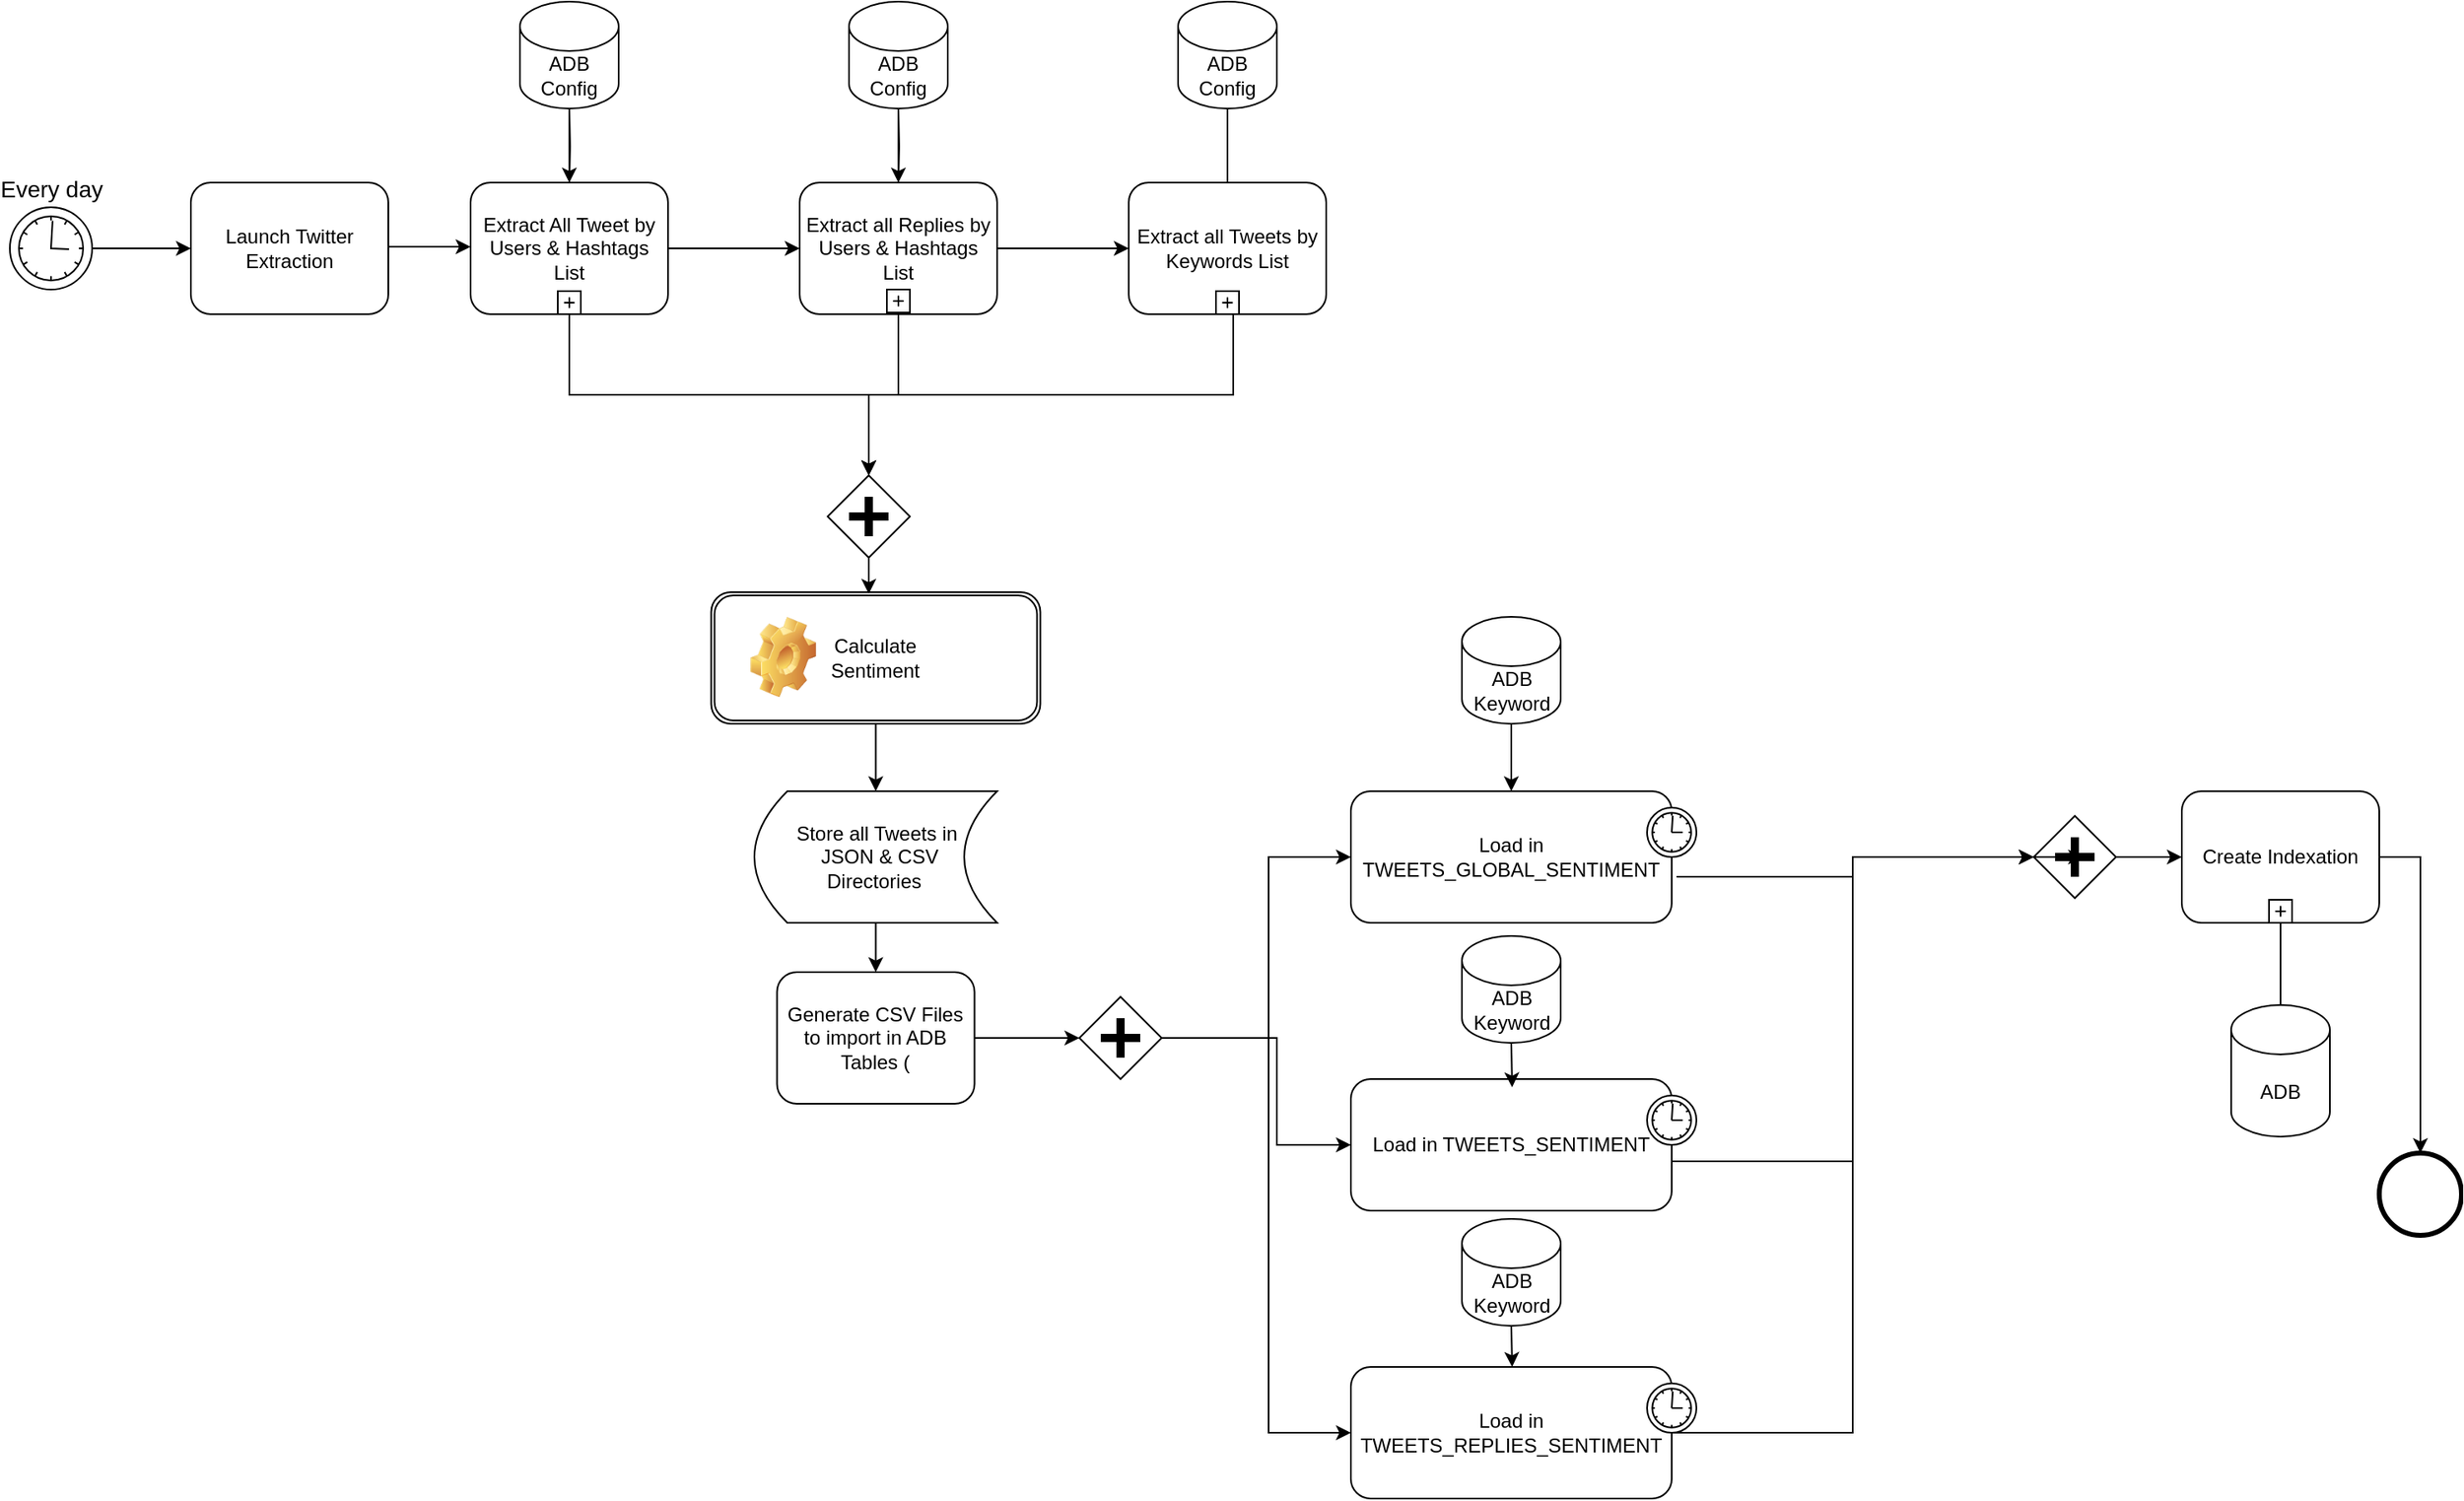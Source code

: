 <mxfile version="14.6.13" type="device" pages="2"><diagram name="Twitter Extraction Process" id="2a216829-ef6e-dabb-86c1-c78162f3ba2b"><mxGraphModel dx="1018" dy="656" grid="1" gridSize="10" guides="1" tooltips="1" connect="1" arrows="1" fold="1" page="1" pageScale="1" pageWidth="850" pageHeight="1100" background="#ffffff" math="0" shadow="0"><root><mxCell id="0"/><mxCell id="1" parent="0"/><mxCell id="7a84cebc1def654-2" value="Launch Twitter Extraction" style="shape=ext;rounded=1;html=1;whiteSpace=wrap;" parent="1" vertex="1"><mxGeometry x="370" y="160" width="120" height="80" as="geometry"/></mxCell><mxCell id="7a84cebc1def654-3" value="Extract All Tweet by Users &amp;amp; Hashtags List" style="shape=ext;rounded=1;html=1;whiteSpace=wrap;" parent="1" vertex="1"><mxGeometry x="540" y="160" width="120" height="80" as="geometry"/></mxCell><mxCell id="7a84cebc1def654-12" value="Extract all Tweets by Keywords List" style="html=1;whiteSpace=wrap;rounded=1;" parent="1" vertex="1"><mxGeometry x="940" y="160" width="120" height="80" as="geometry"/></mxCell><mxCell id="7a84cebc1def654-13" value="" style="html=1;shape=plus;" parent="7a84cebc1def654-12" vertex="1"><mxGeometry x="0.5" y="1" width="14" height="14" relative="1" as="geometry"><mxPoint x="-7" y="-14" as="offset"/></mxGeometry></mxCell><mxCell id="7a84cebc1def654-14" value="Extract all Replies by Users &amp;amp; Hashtags List" style="html=1;whiteSpace=wrap;rounded=1;" parent="1" vertex="1"><mxGeometry x="740" y="160" width="120" height="80" as="geometry"/></mxCell><mxCell id="7a84cebc1def654-16" value="Load in TWEETS_GLOBAL_SENTIMENT" style="html=1;whiteSpace=wrap;rounded=1;" parent="1" vertex="1"><mxGeometry x="1075" y="530" width="195" height="80" as="geometry"/></mxCell><mxCell id="7a84cebc1def654-17" value="" style="shape=mxgraph.bpmn.timer_start;perimeter=ellipsePerimeter;html=1;labelPosition=right;labelBackgroundColor=#ffffff;align=left;" parent="7a84cebc1def654-16" vertex="1"><mxGeometry x="1" width="30" height="30" relative="1" as="geometry"><mxPoint x="-15" y="10" as="offset"/></mxGeometry></mxCell><mxCell id="7a84cebc1def654-22" value="Create Indexation" style="html=1;whiteSpace=wrap;rounded=1;" parent="1" vertex="1"><mxGeometry x="1580" y="530" width="120" height="80" as="geometry"/></mxCell><mxCell id="7a84cebc1def654-23" value="" style="html=1;shape=plus;" parent="7a84cebc1def654-22" vertex="1"><mxGeometry x="0.5" y="1" width="14" height="14" relative="1" as="geometry"><mxPoint x="-7" y="-14" as="offset"/></mxGeometry></mxCell><mxCell id="7a84cebc1def654-24" value="" style="shape=mxgraph.bpmn.shape;html=1;verticalLabelPosition=bottom;labelBackgroundColor=#ffffff;verticalAlign=top;perimeter=rhombusPerimeter;background=gateway;outline=none;symbol=parallelGw;" parent="1" vertex="1"><mxGeometry x="1490" y="545" width="50" height="50" as="geometry"/></mxCell><mxCell id="7a84cebc1def654-26" value="" style="shape=mxgraph.bpmn.shape;html=1;verticalLabelPosition=bottom;labelBackgroundColor=#ffffff;verticalAlign=top;perimeter=ellipsePerimeter;outline=end;symbol=general;" parent="1" vertex="1"><mxGeometry x="1700" y="750" width="50" height="50" as="geometry"/></mxCell><mxCell id="7a84cebc1def654-29" value="Generate CSV Files to import in ADB Tables (&lt;br&gt;" style="html=1;whiteSpace=wrap;rounded=1;" parent="1" vertex="1"><mxGeometry x="726.25" y="640" width="120" height="80" as="geometry"/></mxCell><mxCell id="7a84cebc1def654-36" style="edgeStyle=orthogonalEdgeStyle;rounded=0;html=1;jettySize=auto;orthogonalLoop=1;" parent="1" source="9jX61B-zgvcAptKpBlDI-25" target="7a84cebc1def654-2" edge="1"><mxGeometry relative="1" as="geometry"><mxPoint x="320" y="200" as="sourcePoint"/></mxGeometry></mxCell><mxCell id="7a84cebc1def654-38" style="edgeStyle=orthogonalEdgeStyle;rounded=0;html=1;jettySize=auto;orthogonalLoop=1;endArrow=none;endFill=0;" parent="1" target="7a84cebc1def654-3" edge="1"><mxGeometry relative="1" as="geometry"><mxPoint x="600" y="115" as="sourcePoint"/></mxGeometry></mxCell><mxCell id="7a84cebc1def654-39" style="edgeStyle=orthogonalEdgeStyle;rounded=0;html=1;jettySize=auto;orthogonalLoop=1;" parent="1" edge="1"><mxGeometry relative="1" as="geometry"><mxPoint x="490" y="199" as="sourcePoint"/><mxPoint x="540" y="199" as="targetPoint"/></mxGeometry></mxCell><mxCell id="7a84cebc1def654-40" style="edgeStyle=orthogonalEdgeStyle;rounded=0;html=1;jettySize=auto;orthogonalLoop=1;" parent="1" source="7a84cebc1def654-14" target="7a84cebc1def654-12" edge="1"><mxGeometry relative="1" as="geometry"/></mxCell><mxCell id="7a84cebc1def654-41" style="edgeStyle=orthogonalEdgeStyle;rounded=0;html=1;jettySize=auto;orthogonalLoop=1;endArrow=none;endFill=0;" parent="1" target="7a84cebc1def654-14" edge="1"><mxGeometry relative="1" as="geometry"><mxPoint x="800" y="115" as="sourcePoint"/></mxGeometry></mxCell><mxCell id="7a84cebc1def654-42" style="edgeStyle=orthogonalEdgeStyle;rounded=0;html=1;jettySize=auto;orthogonalLoop=1;endArrow=none;endFill=0;exitX=0.5;exitY=1;exitDx=0;exitDy=0;exitPerimeter=0;" parent="1" source="9jX61B-zgvcAptKpBlDI-34" target="7a84cebc1def654-12" edge="1"><mxGeometry relative="1" as="geometry"><mxPoint x="1040" y="115" as="sourcePoint"/></mxGeometry></mxCell><mxCell id="7a84cebc1def654-46" style="edgeStyle=orthogonalEdgeStyle;rounded=0;html=1;jettySize=auto;orthogonalLoop=1;" parent="1" target="7a84cebc1def654-26" edge="1"><mxGeometry relative="1" as="geometry"><mxPoint x="1700" y="570" as="sourcePoint"/><Array as="points"><mxPoint x="1725" y="570"/></Array></mxGeometry></mxCell><mxCell id="7a84cebc1def654-47" style="edgeStyle=orthogonalEdgeStyle;rounded=0;html=1;jettySize=auto;orthogonalLoop=1;entryX=0.5;entryY=0;entryDx=0;entryDy=0;exitX=0.5;exitY=1;exitDx=0;exitDy=0;" parent="1" source="7a84cebc1def654-3" target="9jX61B-zgvcAptKpBlDI-64" edge="1"><mxGeometry relative="1" as="geometry"><mxPoint x="760" y="320" as="targetPoint"/></mxGeometry></mxCell><mxCell id="7a84cebc1def654-49" style="edgeStyle=orthogonalEdgeStyle;rounded=0;html=1;jettySize=auto;orthogonalLoop=1;exitX=0.5;exitY=1;exitDx=0;exitDy=0;entryX=0.5;entryY=0;entryDx=0;entryDy=0;" parent="1" source="9jX61B-zgvcAptKpBlDI-39" target="7a84cebc1def654-29" edge="1"><mxGeometry relative="1" as="geometry"><mxPoint x="710" y="635" as="targetPoint"/></mxGeometry></mxCell><mxCell id="7a84cebc1def654-53" value="" style="shape=mxgraph.bpmn.shape;html=1;verticalLabelPosition=bottom;labelBackgroundColor=#ffffff;verticalAlign=top;perimeter=rhombusPerimeter;background=gateway;outline=none;symbol=parallelGw;" parent="1" vertex="1"><mxGeometry x="910" y="655" width="50" height="50" as="geometry"/></mxCell><mxCell id="7a84cebc1def654-54" style="edgeStyle=orthogonalEdgeStyle;rounded=0;html=1;jettySize=auto;orthogonalLoop=1;exitX=1;exitY=0.5;exitDx=0;exitDy=0;entryX=0;entryY=0.5;entryDx=0;entryDy=0;" parent="1" source="7a84cebc1def654-53" target="9jX61B-zgvcAptKpBlDI-50" edge="1"><mxGeometry relative="1" as="geometry"><Array as="points"><mxPoint x="1025" y="680"/><mxPoint x="1025" y="920"/></Array><mxPoint x="1030" y="920" as="targetPoint"/></mxGeometry></mxCell><mxCell id="7a84cebc1def654-55" style="edgeStyle=orthogonalEdgeStyle;rounded=0;html=1;jettySize=auto;orthogonalLoop=1;" parent="1" source="7a84cebc1def654-53" target="7a84cebc1def654-16" edge="1"><mxGeometry relative="1" as="geometry"><Array as="points"><mxPoint x="1025" y="570"/></Array></mxGeometry></mxCell><mxCell id="7a84cebc1def654-58" style="edgeStyle=orthogonalEdgeStyle;rounded=0;html=1;jettySize=auto;orthogonalLoop=1;" parent="1" source="7a84cebc1def654-29" target="7a84cebc1def654-53" edge="1"><mxGeometry relative="1" as="geometry"/></mxCell><mxCell id="7a84cebc1def654-60" style="edgeStyle=orthogonalEdgeStyle;rounded=0;html=1;jettySize=auto;orthogonalLoop=1;endArrow=none;endFill=0;exitX=0.5;exitY=0;exitDx=0;exitDy=0;exitPerimeter=0;" parent="1" source="9jX61B-zgvcAptKpBlDI-26" target="7a84cebc1def654-22" edge="1"><mxGeometry relative="1" as="geometry"><mxPoint x="1135" y="950" as="sourcePoint"/></mxGeometry></mxCell><mxCell id="9jX61B-zgvcAptKpBlDI-25" value="Every day" style="shape=mxgraph.bpmn.event;html=1;verticalLabelPosition=top;labelBackgroundColor=#ffffff;verticalAlign=bottom;align=center;perimeter=ellipsePerimeter;outlineConnect=0;aspect=fixed;outline=standard;symbol=timer;rounded=1;fontSize=14;strokeWidth=1;fillColor=#ffffff;labelPosition=center;" vertex="1" parent="1"><mxGeometry x="260" y="175" width="50" height="50" as="geometry"/></mxCell><mxCell id="9jX61B-zgvcAptKpBlDI-26" value="ADB" style="shape=cylinder3;whiteSpace=wrap;html=1;boundedLbl=1;backgroundOutline=1;size=15;" vertex="1" parent="1"><mxGeometry x="1610" y="660" width="60" height="80" as="geometry"/></mxCell><mxCell id="9jX61B-zgvcAptKpBlDI-28" value="" style="edgeStyle=orthogonalEdgeStyle;rounded=0;orthogonalLoop=1;jettySize=auto;html=1;" edge="1" parent="1" source="9jX61B-zgvcAptKpBlDI-27" target="7a84cebc1def654-3"><mxGeometry relative="1" as="geometry"/></mxCell><mxCell id="9jX61B-zgvcAptKpBlDI-27" value="ADB Config" style="shape=cylinder3;whiteSpace=wrap;html=1;boundedLbl=1;backgroundOutline=1;size=15;" vertex="1" parent="1"><mxGeometry x="570" y="50" width="60" height="65" as="geometry"/></mxCell><mxCell id="9jX61B-zgvcAptKpBlDI-32" value="" style="edgeStyle=orthogonalEdgeStyle;rounded=0;orthogonalLoop=1;jettySize=auto;html=1;" edge="1" parent="1" source="9jX61B-zgvcAptKpBlDI-31" target="7a84cebc1def654-14"><mxGeometry relative="1" as="geometry"/></mxCell><mxCell id="9jX61B-zgvcAptKpBlDI-31" value="ADB Config" style="shape=cylinder3;whiteSpace=wrap;html=1;boundedLbl=1;backgroundOutline=1;size=15;" vertex="1" parent="1"><mxGeometry x="770" y="50" width="60" height="65" as="geometry"/></mxCell><mxCell id="9jX61B-zgvcAptKpBlDI-33" style="edgeStyle=orthogonalEdgeStyle;rounded=0;html=1;jettySize=auto;orthogonalLoop=1;exitX=1;exitY=0.5;exitDx=0;exitDy=0;" edge="1" parent="1" source="7a84cebc1def654-3" target="7a84cebc1def654-14"><mxGeometry relative="1" as="geometry"><mxPoint x="670" y="199.5" as="sourcePoint"/><mxPoint x="740" y="199.5" as="targetPoint"/></mxGeometry></mxCell><mxCell id="9jX61B-zgvcAptKpBlDI-34" value="ADB Config" style="shape=cylinder3;whiteSpace=wrap;html=1;boundedLbl=1;backgroundOutline=1;size=15;" vertex="1" parent="1"><mxGeometry x="970" y="50" width="60" height="65" as="geometry"/></mxCell><mxCell id="9jX61B-zgvcAptKpBlDI-37" style="edgeStyle=orthogonalEdgeStyle;rounded=0;html=1;jettySize=auto;orthogonalLoop=1;exitX=0.5;exitY=1;exitDx=0;exitDy=0;entryX=0.5;entryY=0;entryDx=0;entryDy=0;" edge="1" parent="1" source="7a84cebc1def654-14" target="9jX61B-zgvcAptKpBlDI-64"><mxGeometry relative="1" as="geometry"><mxPoint x="610" y="250" as="sourcePoint"/><mxPoint x="785" y="290" as="targetPoint"/></mxGeometry></mxCell><mxCell id="9jX61B-zgvcAptKpBlDI-38" style="edgeStyle=orthogonalEdgeStyle;rounded=0;html=1;jettySize=auto;orthogonalLoop=1;exitX=0.75;exitY=1;exitDx=0;exitDy=0;entryX=0.5;entryY=0;entryDx=0;entryDy=0;" edge="1" parent="1" source="7a84cebc1def654-13" target="9jX61B-zgvcAptKpBlDI-64"><mxGeometry relative="1" as="geometry"><mxPoint x="810" y="250" as="sourcePoint"/><mxPoint x="810" y="320" as="targetPoint"/></mxGeometry></mxCell><mxCell id="9jX61B-zgvcAptKpBlDI-39" value="Store all Tweets in&lt;br&gt;&amp;nbsp;JSON &amp;amp; CSV &lt;br&gt;Directories&amp;nbsp;" style="shape=dataStorage;whiteSpace=wrap;html=1;fixedSize=1;" vertex="1" parent="1"><mxGeometry x="712.5" y="530" width="147.5" height="80" as="geometry"/></mxCell><mxCell id="9jX61B-zgvcAptKpBlDI-40" style="edgeStyle=orthogonalEdgeStyle;rounded=0;html=1;jettySize=auto;orthogonalLoop=1;entryX=0.5;entryY=0;entryDx=0;entryDy=0;exitX=0.5;exitY=1;exitDx=0;exitDy=0;" edge="1" parent="1" source="9jX61B-zgvcAptKpBlDI-62" target="9jX61B-zgvcAptKpBlDI-39"><mxGeometry relative="1" as="geometry"><mxPoint x="775" y="440" as="sourcePoint"/><mxPoint x="785" y="390" as="targetPoint"/></mxGeometry></mxCell><mxCell id="9jX61B-zgvcAptKpBlDI-41" value="" style="html=1;shape=plus;" vertex="1" parent="1"><mxGeometry x="793" y="225" width="14" height="14" as="geometry"/></mxCell><mxCell id="9jX61B-zgvcAptKpBlDI-42" value="" style="html=1;shape=plus;" vertex="1" parent="1"><mxGeometry x="593" y="226" width="14" height="14" as="geometry"/></mxCell><mxCell id="9jX61B-zgvcAptKpBlDI-46" style="edgeStyle=orthogonalEdgeStyle;rounded=0;html=1;jettySize=auto;orthogonalLoop=1;exitX=1.015;exitY=0.65;exitDx=0;exitDy=0;entryX=0;entryY=0.5;entryDx=0;entryDy=0;startArrow=none;exitPerimeter=0;" edge="1" parent="1" source="7a84cebc1def654-16" target="7a84cebc1def654-24"><mxGeometry relative="1" as="geometry"><mxPoint x="1485" y="690" as="sourcePoint"/><mxPoint x="796.25" y="650" as="targetPoint"/></mxGeometry></mxCell><mxCell id="9jX61B-zgvcAptKpBlDI-47" value="ADB Keyword" style="shape=cylinder3;whiteSpace=wrap;html=1;boundedLbl=1;backgroundOutline=1;size=15;" vertex="1" parent="1"><mxGeometry x="1142.5" y="424" width="60" height="65" as="geometry"/></mxCell><mxCell id="9jX61B-zgvcAptKpBlDI-48" value="Load in TWEETS_SENTIMENT" style="html=1;whiteSpace=wrap;rounded=1;" vertex="1" parent="1"><mxGeometry x="1075" y="705" width="195" height="80" as="geometry"/></mxCell><mxCell id="9jX61B-zgvcAptKpBlDI-49" value="" style="shape=mxgraph.bpmn.timer_start;perimeter=ellipsePerimeter;html=1;labelPosition=right;labelBackgroundColor=#ffffff;align=left;" vertex="1" parent="9jX61B-zgvcAptKpBlDI-48"><mxGeometry x="1" width="30" height="30" relative="1" as="geometry"><mxPoint x="-15" y="10" as="offset"/></mxGeometry></mxCell><mxCell id="9jX61B-zgvcAptKpBlDI-50" value="Load in TWEETS_REPLIES_SENTIMENT" style="html=1;whiteSpace=wrap;rounded=1;" vertex="1" parent="1"><mxGeometry x="1075" y="880" width="195" height="80" as="geometry"/></mxCell><mxCell id="9jX61B-zgvcAptKpBlDI-51" value="" style="shape=mxgraph.bpmn.timer_start;perimeter=ellipsePerimeter;html=1;labelPosition=right;labelBackgroundColor=#ffffff;align=left;" vertex="1" parent="9jX61B-zgvcAptKpBlDI-50"><mxGeometry x="1" width="30" height="30" relative="1" as="geometry"><mxPoint x="-15" y="10" as="offset"/></mxGeometry></mxCell><mxCell id="9jX61B-zgvcAptKpBlDI-52" style="edgeStyle=orthogonalEdgeStyle;rounded=0;html=1;jettySize=auto;orthogonalLoop=1;entryX=0;entryY=0.5;entryDx=0;entryDy=0;" edge="1" parent="1" target="9jX61B-zgvcAptKpBlDI-48"><mxGeometry relative="1" as="geometry"><Array as="points"><mxPoint x="1030" y="680"/><mxPoint x="1030" y="745"/></Array><mxPoint x="960" y="680" as="sourcePoint"/><mxPoint x="1070" y="745" as="targetPoint"/></mxGeometry></mxCell><mxCell id="9jX61B-zgvcAptKpBlDI-53" style="edgeStyle=orthogonalEdgeStyle;rounded=0;html=1;jettySize=auto;orthogonalLoop=1;exitX=1;exitY=0.625;exitDx=0;exitDy=0;exitPerimeter=0;" edge="1" parent="1" source="9jX61B-zgvcAptKpBlDI-48"><mxGeometry relative="1" as="geometry"><mxPoint x="1320" y="755" as="sourcePoint"/><mxPoint x="1520" y="570" as="targetPoint"/><Array as="points"><mxPoint x="1380" y="755"/><mxPoint x="1380" y="570"/></Array></mxGeometry></mxCell><mxCell id="9jX61B-zgvcAptKpBlDI-54" style="edgeStyle=orthogonalEdgeStyle;rounded=0;html=1;jettySize=auto;orthogonalLoop=1;exitX=1;exitY=0.5;exitDx=0;exitDy=0;entryX=0;entryY=0.5;entryDx=0;entryDy=0;" edge="1" parent="1" source="9jX61B-zgvcAptKpBlDI-50" target="7a84cebc1def654-24"><mxGeometry relative="1" as="geometry"><mxPoint x="1280" y="580" as="sourcePoint"/><mxPoint x="1500" y="640" as="targetPoint"/></mxGeometry></mxCell><mxCell id="9jX61B-zgvcAptKpBlDI-61" style="edgeStyle=orthogonalEdgeStyle;rounded=0;html=1;jettySize=auto;orthogonalLoop=1;exitX=1;exitY=0.5;exitDx=0;exitDy=0;entryX=0;entryY=0.5;entryDx=0;entryDy=0;" edge="1" parent="1" source="7a84cebc1def654-24" target="7a84cebc1def654-22"><mxGeometry relative="1" as="geometry"><mxPoint x="1710" y="580" as="sourcePoint"/><mxPoint x="1735" y="760" as="targetPoint"/><Array as="points"><mxPoint x="1560" y="570"/><mxPoint x="1560" y="570"/></Array></mxGeometry></mxCell><mxCell id="9jX61B-zgvcAptKpBlDI-62" value="Calculate &lt;br&gt;Sentiment" style="shape=ext;double=1;rounded=1;whiteSpace=wrap;html=1;" vertex="1" parent="1"><mxGeometry x="686.25" y="409" width="200" height="80" as="geometry"/></mxCell><mxCell id="9jX61B-zgvcAptKpBlDI-63" value="" style="shape=image;html=1;verticalLabelPosition=bottom;verticalAlign=top;imageAspect=0;image=img/clipart/Gear_128x128.png" vertex="1" parent="1"><mxGeometry x="710" y="424" width="40" height="49" as="geometry"/></mxCell><mxCell id="9jX61B-zgvcAptKpBlDI-64" value="" style="shape=mxgraph.bpmn.shape;html=1;verticalLabelPosition=bottom;labelBackgroundColor=#ffffff;verticalAlign=top;perimeter=rhombusPerimeter;background=gateway;outline=none;symbol=parallelGw;" vertex="1" parent="1"><mxGeometry x="757" y="338" width="50" height="50" as="geometry"/></mxCell><mxCell id="9jX61B-zgvcAptKpBlDI-65" style="edgeStyle=orthogonalEdgeStyle;rounded=0;html=1;jettySize=auto;orthogonalLoop=1;exitX=0.5;exitY=1;exitDx=0;exitDy=0;" edge="1" parent="1" source="9jX61B-zgvcAptKpBlDI-64"><mxGeometry relative="1" as="geometry"><mxPoint x="796.25" y="499" as="sourcePoint"/><mxPoint x="782" y="410" as="targetPoint"/></mxGeometry></mxCell><mxCell id="9jX61B-zgvcAptKpBlDI-66" style="edgeStyle=orthogonalEdgeStyle;rounded=0;html=1;jettySize=auto;orthogonalLoop=1;exitX=0.5;exitY=1;exitDx=0;exitDy=0;exitPerimeter=0;" edge="1" parent="1" source="9jX61B-zgvcAptKpBlDI-47" target="7a84cebc1def654-16"><mxGeometry relative="1" as="geometry"><mxPoint x="1710" y="580" as="sourcePoint"/><mxPoint x="1735" y="760" as="targetPoint"/><Array as="points"/></mxGeometry></mxCell><mxCell id="jJmUUUf90-NTZBG0X596-1" value="ADB Keyword" style="shape=cylinder3;whiteSpace=wrap;html=1;boundedLbl=1;backgroundOutline=1;size=15;" vertex="1" parent="1"><mxGeometry x="1142.5" y="618" width="60" height="65" as="geometry"/></mxCell><mxCell id="jJmUUUf90-NTZBG0X596-2" style="edgeStyle=orthogonalEdgeStyle;rounded=0;html=1;jettySize=auto;orthogonalLoop=1;exitX=0.5;exitY=1;exitDx=0;exitDy=0;exitPerimeter=0;" edge="1" parent="1" source="jJmUUUf90-NTZBG0X596-1"><mxGeometry relative="1" as="geometry"><mxPoint x="1710" y="783" as="sourcePoint"/><mxPoint x="1173" y="710" as="targetPoint"/><Array as="points"/></mxGeometry></mxCell><mxCell id="jJmUUUf90-NTZBG0X596-3" value="ADB Keyword" style="shape=cylinder3;whiteSpace=wrap;html=1;boundedLbl=1;backgroundOutline=1;size=15;" vertex="1" parent="1"><mxGeometry x="1142.5" y="790" width="60" height="65" as="geometry"/></mxCell><mxCell id="jJmUUUf90-NTZBG0X596-4" style="edgeStyle=orthogonalEdgeStyle;rounded=0;html=1;jettySize=auto;orthogonalLoop=1;exitX=0.5;exitY=1;exitDx=0;exitDy=0;exitPerimeter=0;" edge="1" parent="1" source="jJmUUUf90-NTZBG0X596-3"><mxGeometry relative="1" as="geometry"><mxPoint x="1710" y="956" as="sourcePoint"/><mxPoint x="1173" y="880" as="targetPoint"/><Array as="points"/></mxGeometry></mxCell></root></mxGraphModel></diagram><diagram id="hPcTwOdQ_y_UJlVTMD28" name="Calculate Sentiment Analysis"><mxGraphModel dx="1845" dy="656" grid="1" gridSize="10" guides="1" tooltips="1" connect="1" arrows="1" fold="1" page="1" pageScale="1" pageWidth="827" pageHeight="1169" math="0" shadow="0"><root><mxCell id="hfNGO4Odk7YODp50eX6q-0"/><mxCell id="hfNGO4Odk7YODp50eX6q-1" parent="hfNGO4Odk7YODp50eX6q-0"/><mxCell id="5PM_das0Ntx2nBeSrlCa-2" style="edgeStyle=orthogonalEdgeStyle;rounded=0;orthogonalLoop=1;jettySize=auto;html=1;exitX=1;exitY=0.5;exitDx=0;exitDy=0;exitPerimeter=0;" edge="1" parent="hfNGO4Odk7YODp50eX6q-1" source="5PM_das0Ntx2nBeSrlCa-0" target="5PM_das0Ntx2nBeSrlCa-1"><mxGeometry relative="1" as="geometry"/></mxCell><mxCell id="5PM_das0Ntx2nBeSrlCa-0" value="Start" style="strokeWidth=2;html=1;shape=mxgraph.flowchart.start_1;whiteSpace=wrap;" vertex="1" parent="hfNGO4Odk7YODp50eX6q-1"><mxGeometry x="-570" y="70" width="100" height="60" as="geometry"/></mxCell><mxCell id="5PM_das0Ntx2nBeSrlCa-6" style="edgeStyle=orthogonalEdgeStyle;rounded=0;orthogonalLoop=1;jettySize=auto;html=1;exitX=1;exitY=0.5;exitDx=0;exitDy=0;exitPerimeter=0;entryX=0;entryY=0.5;entryDx=0;entryDy=0;" edge="1" parent="hfNGO4Odk7YODp50eX6q-1" source="5PM_das0Ntx2nBeSrlCa-1" target="5PM_das0Ntx2nBeSrlCa-5"><mxGeometry relative="1" as="geometry"/></mxCell><mxCell id="5PM_das0Ntx2nBeSrlCa-9" style="edgeStyle=orthogonalEdgeStyle;rounded=0;orthogonalLoop=1;jettySize=auto;html=1;exitX=0.5;exitY=1;exitDx=0;exitDy=0;exitPerimeter=0;entryX=0.5;entryY=0;entryDx=0;entryDy=0;entryPerimeter=0;" edge="1" parent="hfNGO4Odk7YODp50eX6q-1" source="5PM_das0Ntx2nBeSrlCa-1" target="5PM_das0Ntx2nBeSrlCa-8"><mxGeometry relative="1" as="geometry"/></mxCell><mxCell id="5PM_das0Ntx2nBeSrlCa-1" value="Flag Sentiment Engine = AILanguage" style="strokeWidth=2;html=1;shape=mxgraph.flowchart.decision;whiteSpace=wrap;" vertex="1" parent="hfNGO4Odk7YODp50eX6q-1"><mxGeometry x="-360" y="50" width="100" height="100" as="geometry"/></mxCell><mxCell id="5PM_das0Ntx2nBeSrlCa-4" value="End" style="strokeWidth=2;html=1;shape=mxgraph.flowchart.start_1;whiteSpace=wrap;" vertex="1" parent="hfNGO4Odk7YODp50eX6q-1"><mxGeometry x="240" y="260" width="100" height="60" as="geometry"/></mxCell><mxCell id="5PM_das0Ntx2nBeSrlCa-27" style="edgeStyle=orthogonalEdgeStyle;rounded=0;orthogonalLoop=1;jettySize=auto;html=1;exitX=1;exitY=0.5;exitDx=0;exitDy=0;entryX=0;entryY=0.5;entryDx=0;entryDy=0;entryPerimeter=0;" edge="1" parent="hfNGO4Odk7YODp50eX6q-1" source="5PM_das0Ntx2nBeSrlCa-5" target="5PM_das0Ntx2nBeSrlCa-4"><mxGeometry relative="1" as="geometry"/></mxCell><mxCell id="5PM_das0Ntx2nBeSrlCa-5" value="Call AI Language Service&lt;br&gt;&quot;calc_sentiment_aiservice&quot;" style="shape=ext;double=1;rounded=1;whiteSpace=wrap;html=1;" vertex="1" parent="hfNGO4Odk7YODp50eX6q-1"><mxGeometry x="-180" y="60" width="240" height="80" as="geometry"/></mxCell><mxCell id="5PM_das0Ntx2nBeSrlCa-7" value="Yes" style="text;strokeColor=none;fillColor=none;html=1;fontSize=24;fontStyle=1;verticalAlign=middle;align=center;" vertex="1" parent="hfNGO4Odk7YODp50eX6q-1"><mxGeometry x="-280" y="60" width="100" height="40" as="geometry"/></mxCell><mxCell id="5PM_das0Ntx2nBeSrlCa-13" style="edgeStyle=orthogonalEdgeStyle;rounded=0;orthogonalLoop=1;jettySize=auto;html=1;exitX=1;exitY=0.5;exitDx=0;exitDy=0;exitPerimeter=0;entryX=0;entryY=0.5;entryDx=0;entryDy=0;" edge="1" parent="hfNGO4Odk7YODp50eX6q-1" source="5PM_das0Ntx2nBeSrlCa-8" target="5PM_das0Ntx2nBeSrlCa-10"><mxGeometry relative="1" as="geometry"/></mxCell><mxCell id="5PM_das0Ntx2nBeSrlCa-20" style="edgeStyle=orthogonalEdgeStyle;rounded=0;orthogonalLoop=1;jettySize=auto;html=1;exitX=0.5;exitY=1;exitDx=0;exitDy=0;exitPerimeter=0;entryX=0.5;entryY=0;entryDx=0;entryDy=0;entryPerimeter=0;" edge="1" parent="hfNGO4Odk7YODp50eX6q-1" source="5PM_das0Ntx2nBeSrlCa-8" target="5PM_das0Ntx2nBeSrlCa-11"><mxGeometry relative="1" as="geometry"/></mxCell><mxCell id="5PM_das0Ntx2nBeSrlCa-8" value="Flag Sentiment Engine = nltk" style="strokeWidth=2;html=1;shape=mxgraph.flowchart.decision;whiteSpace=wrap;" vertex="1" parent="hfNGO4Odk7YODp50eX6q-1"><mxGeometry x="-360" y="200" width="100" height="100" as="geometry"/></mxCell><mxCell id="5PM_das0Ntx2nBeSrlCa-28" style="edgeStyle=orthogonalEdgeStyle;rounded=0;orthogonalLoop=1;jettySize=auto;html=1;exitX=1;exitY=0.5;exitDx=0;exitDy=0;" edge="1" parent="hfNGO4Odk7YODp50eX6q-1" source="5PM_das0Ntx2nBeSrlCa-10" target="5PM_das0Ntx2nBeSrlCa-4"><mxGeometry relative="1" as="geometry"/></mxCell><mxCell id="5PM_das0Ntx2nBeSrlCa-10" value="Call VaderSentiment + nltk Library&lt;br&gt;&quot;calc_sentiment_nltk&quot;" style="shape=ext;double=1;rounded=1;whiteSpace=wrap;html=1;" vertex="1" parent="hfNGO4Odk7YODp50eX6q-1"><mxGeometry x="-180" y="210" width="240" height="80" as="geometry"/></mxCell><mxCell id="5PM_das0Ntx2nBeSrlCa-17" style="edgeStyle=orthogonalEdgeStyle;rounded=0;orthogonalLoop=1;jettySize=auto;html=1;exitX=1;exitY=0.5;exitDx=0;exitDy=0;exitPerimeter=0;entryX=0;entryY=0.5;entryDx=0;entryDy=0;" edge="1" parent="hfNGO4Odk7YODp50eX6q-1" source="5PM_das0Ntx2nBeSrlCa-11" target="5PM_das0Ntx2nBeSrlCa-14"><mxGeometry relative="1" as="geometry"/></mxCell><mxCell id="5PM_das0Ntx2nBeSrlCa-19" style="edgeStyle=orthogonalEdgeStyle;rounded=0;orthogonalLoop=1;jettySize=auto;html=1;exitX=0.5;exitY=1;exitDx=0;exitDy=0;exitPerimeter=0;entryX=0.5;entryY=0;entryDx=0;entryDy=0;entryPerimeter=0;" edge="1" parent="hfNGO4Odk7YODp50eX6q-1" source="5PM_das0Ntx2nBeSrlCa-11" target="5PM_das0Ntx2nBeSrlCa-12"><mxGeometry relative="1" as="geometry"/></mxCell><mxCell id="5PM_das0Ntx2nBeSrlCa-11" value="Flag Sentiment Engine = spark" style="strokeWidth=2;html=1;shape=mxgraph.flowchart.decision;whiteSpace=wrap;" vertex="1" parent="hfNGO4Odk7YODp50eX6q-1"><mxGeometry x="-360" y="340" width="100" height="100" as="geometry"/></mxCell><mxCell id="5PM_das0Ntx2nBeSrlCa-18" style="edgeStyle=orthogonalEdgeStyle;rounded=0;orthogonalLoop=1;jettySize=auto;html=1;exitX=1;exitY=0.5;exitDx=0;exitDy=0;exitPerimeter=0;entryX=0;entryY=0.5;entryDx=0;entryDy=0;" edge="1" parent="hfNGO4Odk7YODp50eX6q-1" source="5PM_das0Ntx2nBeSrlCa-12" target="5PM_das0Ntx2nBeSrlCa-15"><mxGeometry relative="1" as="geometry"/></mxCell><mxCell id="5PM_das0Ntx2nBeSrlCa-12" value="Flag Sentiment Engine = oracletext" style="strokeWidth=2;html=1;shape=mxgraph.flowchart.decision;whiteSpace=wrap;" vertex="1" parent="hfNGO4Odk7YODp50eX6q-1"><mxGeometry x="-360" y="485" width="100" height="100" as="geometry"/></mxCell><mxCell id="5PM_das0Ntx2nBeSrlCa-29" style="edgeStyle=orthogonalEdgeStyle;rounded=0;orthogonalLoop=1;jettySize=auto;html=1;entryX=0;entryY=0.5;entryDx=0;entryDy=0;entryPerimeter=0;" edge="1" parent="hfNGO4Odk7YODp50eX6q-1" source="5PM_das0Ntx2nBeSrlCa-14" target="5PM_das0Ntx2nBeSrlCa-4"><mxGeometry relative="1" as="geometry"/></mxCell><mxCell id="5PM_das0Ntx2nBeSrlCa-14" value="Call Spark NLP Library&lt;br&gt;&quot;calc_sentiment_spark&quot;" style="shape=ext;double=1;rounded=1;whiteSpace=wrap;html=1;" vertex="1" parent="hfNGO4Odk7YODp50eX6q-1"><mxGeometry x="-180" y="350" width="240" height="80" as="geometry"/></mxCell><mxCell id="5PM_das0Ntx2nBeSrlCa-30" style="edgeStyle=orthogonalEdgeStyle;rounded=0;orthogonalLoop=1;jettySize=auto;html=1;" edge="1" parent="hfNGO4Odk7YODp50eX6q-1" source="5PM_das0Ntx2nBeSrlCa-15"><mxGeometry relative="1" as="geometry"><mxPoint x="240" y="290" as="targetPoint"/><Array as="points"><mxPoint x="150" y="535"/><mxPoint x="150" y="290"/></Array></mxGeometry></mxCell><mxCell id="5PM_das0Ntx2nBeSrlCa-15" value="Call Oracle Text&amp;nbsp;&lt;br&gt;&quot;calc_sentiment_oracletext&quot;" style="shape=ext;double=1;rounded=1;whiteSpace=wrap;html=1;" vertex="1" parent="hfNGO4Odk7YODp50eX6q-1"><mxGeometry x="-180" y="495" width="240" height="80" as="geometry"/></mxCell><mxCell id="5PM_das0Ntx2nBeSrlCa-21" value="Yes" style="text;strokeColor=none;fillColor=none;html=1;fontSize=24;fontStyle=1;verticalAlign=middle;align=center;" vertex="1" parent="hfNGO4Odk7YODp50eX6q-1"><mxGeometry x="-280" y="200" width="100" height="40" as="geometry"/></mxCell><mxCell id="5PM_das0Ntx2nBeSrlCa-22" value="Yes" style="text;strokeColor=none;fillColor=none;html=1;fontSize=24;fontStyle=1;verticalAlign=middle;align=center;" vertex="1" parent="hfNGO4Odk7YODp50eX6q-1"><mxGeometry x="-280" y="350" width="100" height="40" as="geometry"/></mxCell><mxCell id="5PM_das0Ntx2nBeSrlCa-23" value="Yes" style="text;strokeColor=none;fillColor=none;html=1;fontSize=24;fontStyle=1;verticalAlign=middle;align=center;" vertex="1" parent="hfNGO4Odk7YODp50eX6q-1"><mxGeometry x="-280" y="500" width="100" height="40" as="geometry"/></mxCell><mxCell id="5PM_das0Ntx2nBeSrlCa-24" value="No" style="text;strokeColor=none;fillColor=none;html=1;fontSize=24;fontStyle=1;verticalAlign=middle;align=center;" vertex="1" parent="hfNGO4Odk7YODp50eX6q-1"><mxGeometry x="-400" y="150" width="100" height="40" as="geometry"/></mxCell><mxCell id="5PM_das0Ntx2nBeSrlCa-25" value="No" style="text;strokeColor=none;fillColor=none;html=1;fontSize=24;fontStyle=1;verticalAlign=middle;align=center;" vertex="1" parent="hfNGO4Odk7YODp50eX6q-1"><mxGeometry x="-400" y="300" width="100" height="40" as="geometry"/></mxCell><mxCell id="5PM_das0Ntx2nBeSrlCa-26" value="No" style="text;strokeColor=none;fillColor=none;html=1;fontSize=24;fontStyle=1;verticalAlign=middle;align=center;" vertex="1" parent="hfNGO4Odk7YODp50eX6q-1"><mxGeometry x="-400" y="448" width="100" height="40" as="geometry"/></mxCell></root></mxGraphModel></diagram></mxfile>
